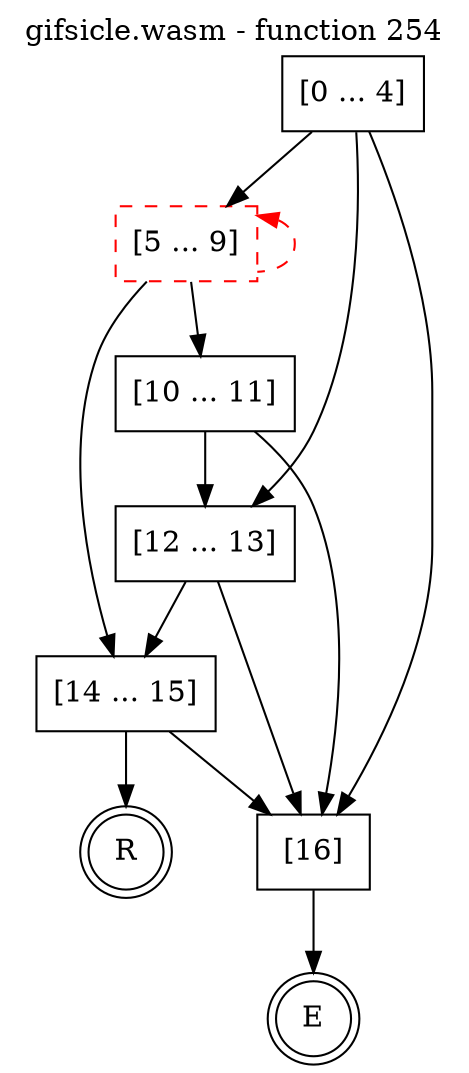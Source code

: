 digraph finite_state_machine {
    label = "gifsicle.wasm - function 254"
    labelloc =  t
    labelfontsize = 16
    labelfontcolor = black
    labelfontname = "Helvetica"
    node [shape = doublecircle]; E R ;
    node [shape = box];
    node [shape=box, color=black, style=solid] 0[label="[0 ... 4]"]
    node [shape=box, color=red, style=dashed] 5[label="[5 ... 9]"]
    node [shape=box, color=black, style=solid] 10[label="[10 ... 11]"]
    node [shape=box, color=black, style=solid] 12[label="[12 ... 13]"]
    node [shape=box, color=black, style=solid] 14[label="[14 ... 15]"]
    node [shape=box, color=black, style=solid] 16[label="[16]"]
    node [shape=box, color=black, style=solid] R[label="R"]
    0 -> 5;
    0 -> 12;
    0 -> 16;
    5 -> 10;
    5 -> 14;
    5 -> 5[style="dashed" color="red" dir=back];
    10 -> 12;
    10 -> 16;
    12 -> 14;
    12 -> 16;
    14 -> 16;
    14 -> R;
    16 -> E;
}
